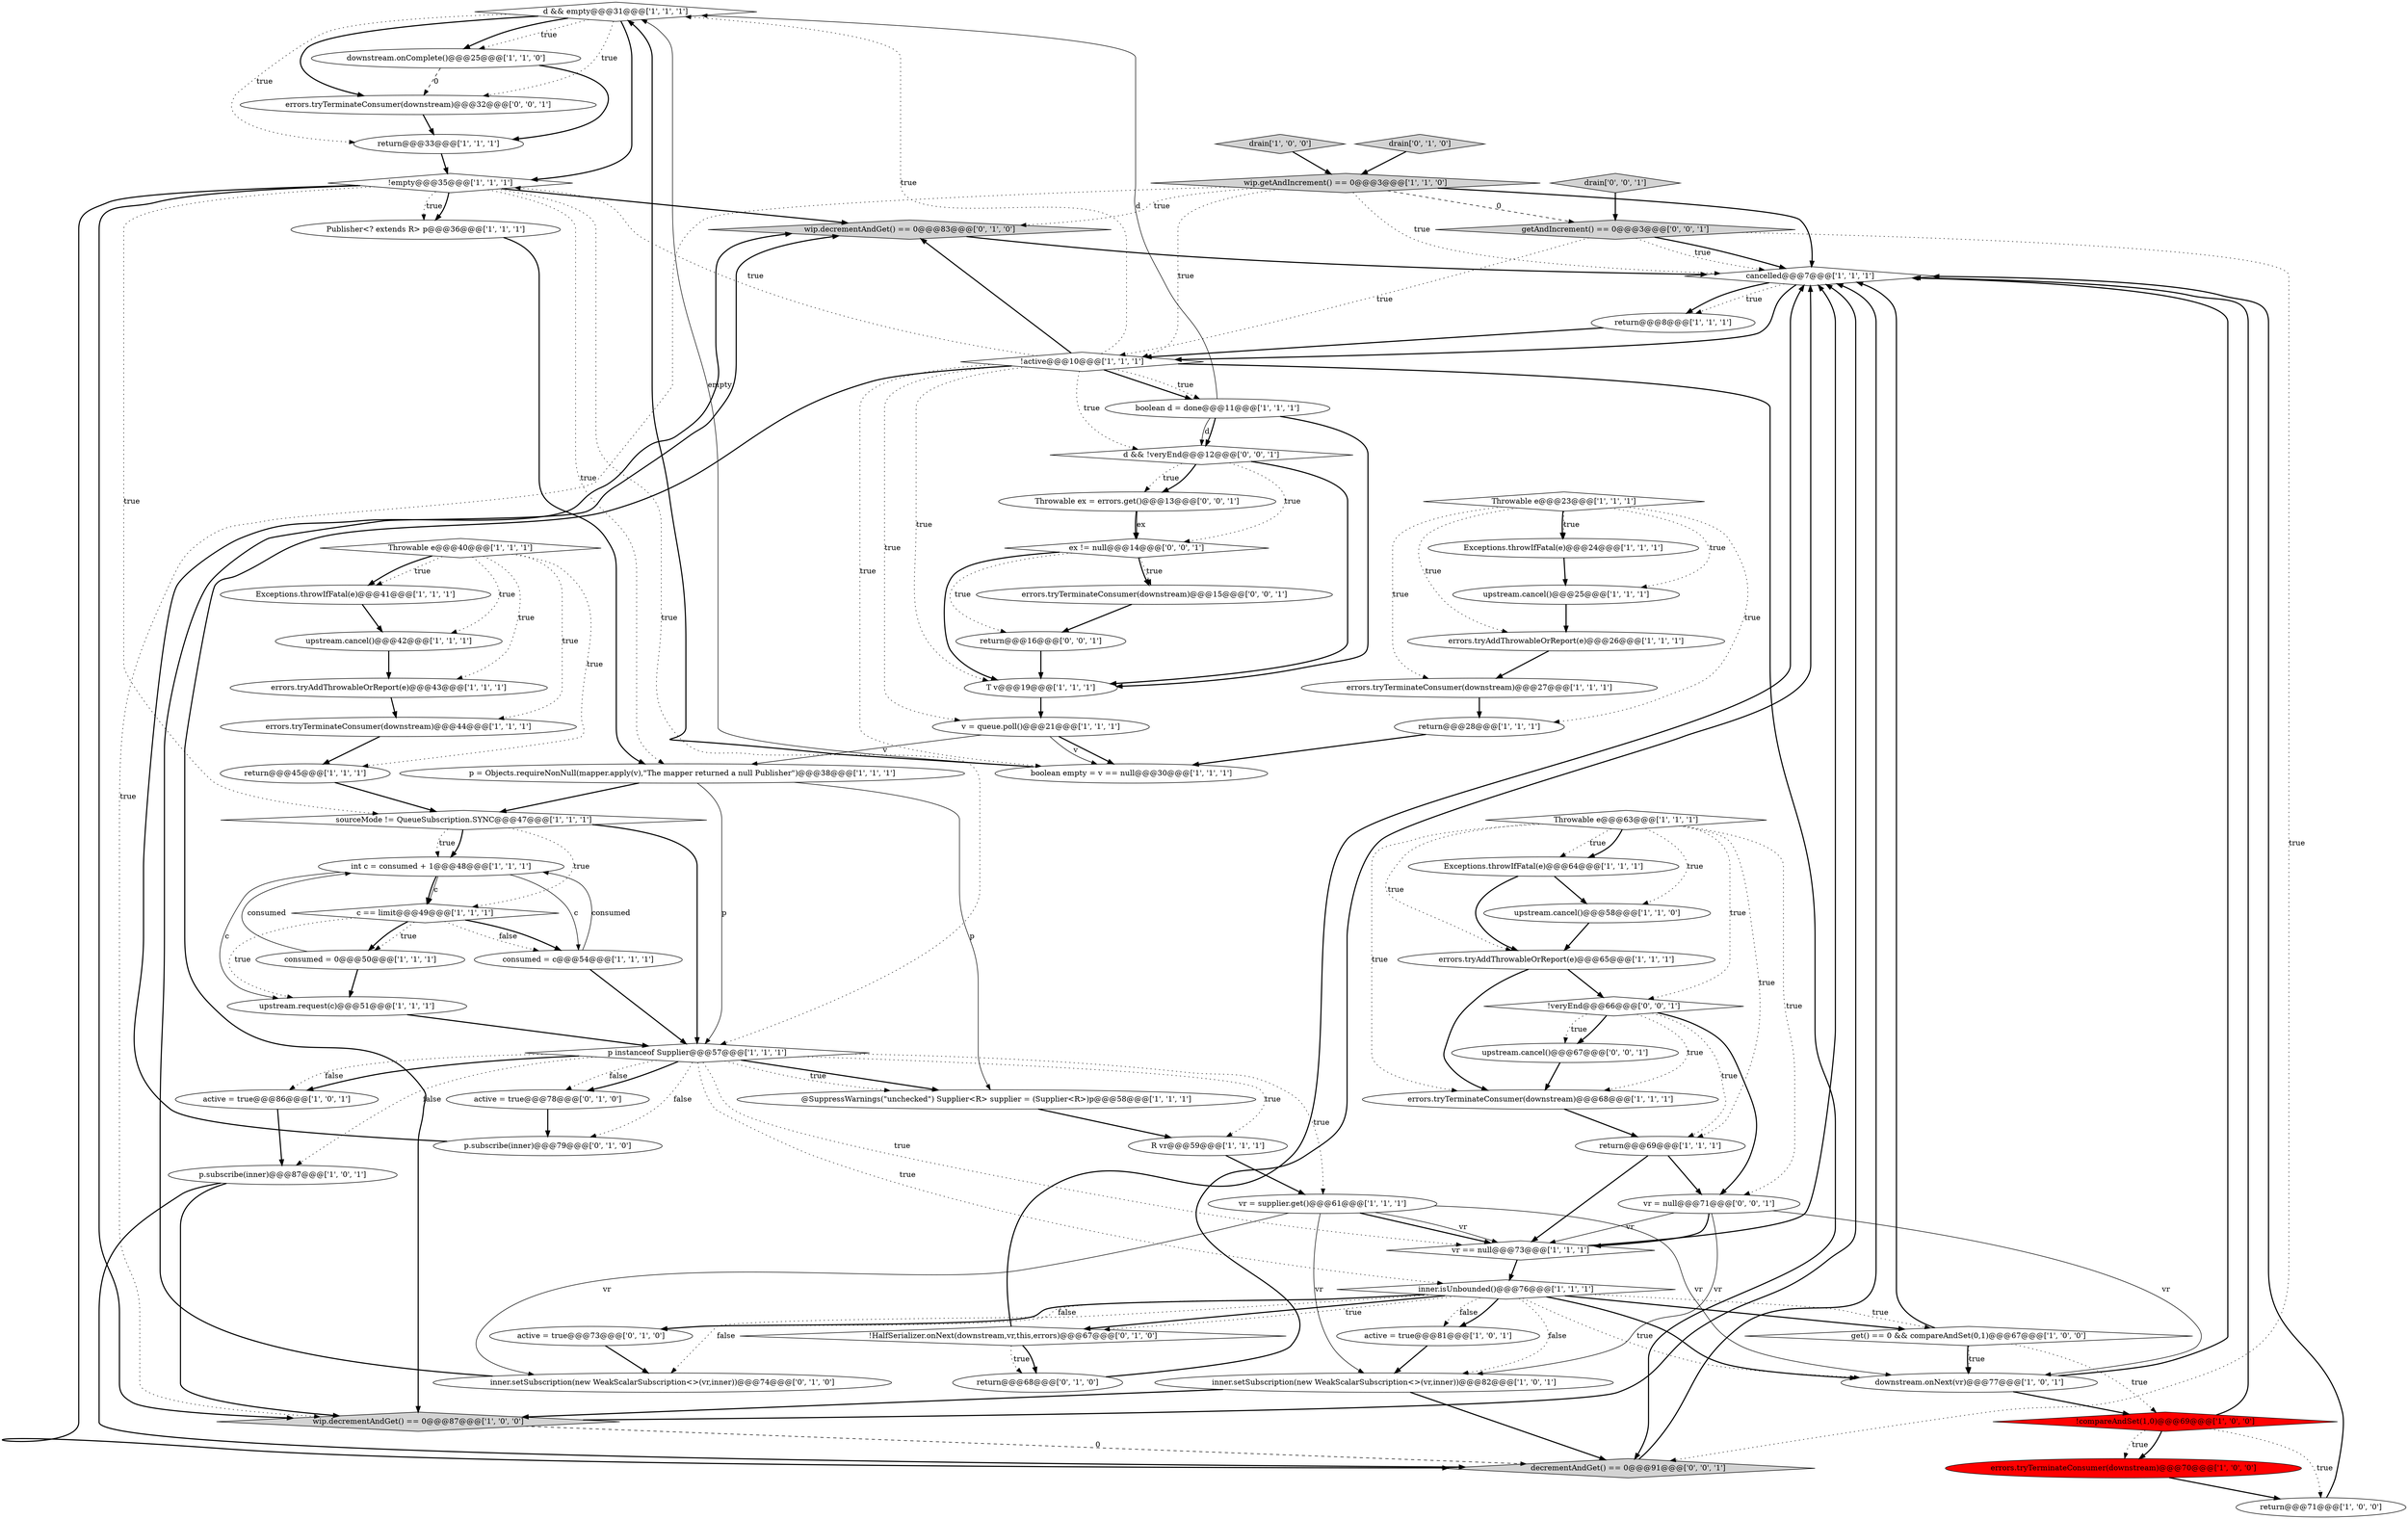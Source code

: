 digraph {
11 [style = filled, label = "d && empty@@@31@@@['1', '1', '1']", fillcolor = white, shape = diamond image = "AAA0AAABBB1BBB"];
55 [style = filled, label = "wip.decrementAndGet() == 0@@@83@@@['0', '1', '0']", fillcolor = lightgray, shape = diamond image = "AAA0AAABBB2BBB"];
23 [style = filled, label = "errors.tryAddThrowableOrReport(e)@@@26@@@['1', '1', '1']", fillcolor = white, shape = ellipse image = "AAA0AAABBB1BBB"];
39 [style = filled, label = "p = Objects.requireNonNull(mapper.apply(v),\"The mapper returned a null Publisher\")@@@38@@@['1', '1', '1']", fillcolor = white, shape = ellipse image = "AAA0AAABBB1BBB"];
12 [style = filled, label = "Exceptions.throwIfFatal(e)@@@41@@@['1', '1', '1']", fillcolor = white, shape = ellipse image = "AAA0AAABBB1BBB"];
73 [style = filled, label = "decrementAndGet() == 0@@@91@@@['0', '0', '1']", fillcolor = lightgray, shape = diamond image = "AAA0AAABBB3BBB"];
74 [style = filled, label = "upstream.cancel()@@@67@@@['0', '0', '1']", fillcolor = white, shape = ellipse image = "AAA0AAABBB3BBB"];
0 [style = filled, label = "return@@@45@@@['1', '1', '1']", fillcolor = white, shape = ellipse image = "AAA0AAABBB1BBB"];
31 [style = filled, label = "wip.decrementAndGet() == 0@@@87@@@['1', '0', '0']", fillcolor = lightgray, shape = diamond image = "AAA0AAABBB1BBB"];
33 [style = filled, label = "return@@@33@@@['1', '1', '1']", fillcolor = white, shape = ellipse image = "AAA0AAABBB1BBB"];
40 [style = filled, label = "int c = consumed + 1@@@48@@@['1', '1', '1']", fillcolor = white, shape = ellipse image = "AAA0AAABBB1BBB"];
24 [style = filled, label = "@SuppressWarnings(\"unchecked\") Supplier<R> supplier = (Supplier<R>)p@@@58@@@['1', '1', '1']", fillcolor = white, shape = ellipse image = "AAA0AAABBB1BBB"];
48 [style = filled, label = "Publisher<? extends R> p@@@36@@@['1', '1', '1']", fillcolor = white, shape = ellipse image = "AAA0AAABBB1BBB"];
53 [style = filled, label = "!compareAndSet(1,0)@@@69@@@['1', '0', '0']", fillcolor = red, shape = diamond image = "AAA1AAABBB1BBB"];
62 [style = filled, label = "active = true@@@73@@@['0', '1', '0']", fillcolor = white, shape = ellipse image = "AAA0AAABBB2BBB"];
65 [style = filled, label = "d && !veryEnd@@@12@@@['0', '0', '1']", fillcolor = white, shape = diamond image = "AAA0AAABBB3BBB"];
58 [style = filled, label = "p.subscribe(inner)@@@79@@@['0', '1', '0']", fillcolor = white, shape = ellipse image = "AAA0AAABBB2BBB"];
49 [style = filled, label = "v = queue.poll()@@@21@@@['1', '1', '1']", fillcolor = white, shape = ellipse image = "AAA0AAABBB1BBB"];
26 [style = filled, label = "Throwable e@@@63@@@['1', '1', '1']", fillcolor = white, shape = diamond image = "AAA0AAABBB1BBB"];
36 [style = filled, label = "consumed = c@@@54@@@['1', '1', '1']", fillcolor = white, shape = ellipse image = "AAA0AAABBB1BBB"];
56 [style = filled, label = "active = true@@@78@@@['0', '1', '0']", fillcolor = white, shape = ellipse image = "AAA0AAABBB2BBB"];
41 [style = filled, label = "Throwable e@@@40@@@['1', '1', '1']", fillcolor = white, shape = diamond image = "AAA0AAABBB1BBB"];
45 [style = filled, label = "errors.tryTerminateConsumer(downstream)@@@27@@@['1', '1', '1']", fillcolor = white, shape = ellipse image = "AAA0AAABBB1BBB"];
10 [style = filled, label = "return@@@71@@@['1', '0', '0']", fillcolor = white, shape = ellipse image = "AAA0AAABBB1BBB"];
70 [style = filled, label = "!veryEnd@@@66@@@['0', '0', '1']", fillcolor = white, shape = diamond image = "AAA0AAABBB3BBB"];
16 [style = filled, label = "R vr@@@59@@@['1', '1', '1']", fillcolor = white, shape = ellipse image = "AAA0AAABBB1BBB"];
32 [style = filled, label = "boolean d = done@@@11@@@['1', '1', '1']", fillcolor = white, shape = ellipse image = "AAA0AAABBB1BBB"];
9 [style = filled, label = "return@@@69@@@['1', '1', '1']", fillcolor = white, shape = ellipse image = "AAA0AAABBB1BBB"];
17 [style = filled, label = "c == limit@@@49@@@['1', '1', '1']", fillcolor = white, shape = diamond image = "AAA0AAABBB1BBB"];
13 [style = filled, label = "downstream.onComplete()@@@25@@@['1', '1', '0']", fillcolor = white, shape = ellipse image = "AAA0AAABBB1BBB"];
37 [style = filled, label = "vr == null@@@73@@@['1', '1', '1']", fillcolor = white, shape = diamond image = "AAA0AAABBB1BBB"];
35 [style = filled, label = "inner.setSubscription(new WeakScalarSubscription<>(vr,inner))@@@82@@@['1', '0', '1']", fillcolor = white, shape = ellipse image = "AAA0AAABBB1BBB"];
1 [style = filled, label = "consumed = 0@@@50@@@['1', '1', '1']", fillcolor = white, shape = ellipse image = "AAA0AAABBB1BBB"];
43 [style = filled, label = "upstream.cancel()@@@25@@@['1', '1', '1']", fillcolor = white, shape = ellipse image = "AAA0AAABBB1BBB"];
6 [style = filled, label = "drain['1', '0', '0']", fillcolor = lightgray, shape = diamond image = "AAA0AAABBB1BBB"];
50 [style = filled, label = "errors.tryAddThrowableOrReport(e)@@@65@@@['1', '1', '1']", fillcolor = white, shape = ellipse image = "AAA0AAABBB1BBB"];
51 [style = filled, label = "errors.tryAddThrowableOrReport(e)@@@43@@@['1', '1', '1']", fillcolor = white, shape = ellipse image = "AAA0AAABBB1BBB"];
5 [style = filled, label = "cancelled@@@7@@@['1', '1', '1']", fillcolor = white, shape = diamond image = "AAA0AAABBB1BBB"];
18 [style = filled, label = "T v@@@19@@@['1', '1', '1']", fillcolor = white, shape = ellipse image = "AAA0AAABBB1BBB"];
42 [style = filled, label = "boolean empty = v == null@@@30@@@['1', '1', '1']", fillcolor = white, shape = ellipse image = "AAA0AAABBB1BBB"];
71 [style = filled, label = "drain['0', '0', '1']", fillcolor = lightgray, shape = diamond image = "AAA0AAABBB3BBB"];
66 [style = filled, label = "errors.tryTerminateConsumer(downstream)@@@15@@@['0', '0', '1']", fillcolor = white, shape = ellipse image = "AAA0AAABBB3BBB"];
57 [style = filled, label = "inner.setSubscription(new WeakScalarSubscription<>(vr,inner))@@@74@@@['0', '1', '0']", fillcolor = white, shape = ellipse image = "AAA0AAABBB2BBB"];
69 [style = filled, label = "return@@@16@@@['0', '0', '1']", fillcolor = white, shape = ellipse image = "AAA0AAABBB3BBB"];
54 [style = filled, label = "return@@@28@@@['1', '1', '1']", fillcolor = white, shape = ellipse image = "AAA0AAABBB1BBB"];
59 [style = filled, label = "drain['0', '1', '0']", fillcolor = lightgray, shape = diamond image = "AAA0AAABBB2BBB"];
72 [style = filled, label = "Throwable ex = errors.get()@@@13@@@['0', '0', '1']", fillcolor = white, shape = ellipse image = "AAA0AAABBB3BBB"];
29 [style = filled, label = "errors.tryTerminateConsumer(downstream)@@@44@@@['1', '1', '1']", fillcolor = white, shape = ellipse image = "AAA0AAABBB1BBB"];
47 [style = filled, label = "errors.tryTerminateConsumer(downstream)@@@70@@@['1', '0', '0']", fillcolor = red, shape = ellipse image = "AAA1AAABBB1BBB"];
63 [style = filled, label = "vr = null@@@71@@@['0', '0', '1']", fillcolor = white, shape = ellipse image = "AAA0AAABBB3BBB"];
61 [style = filled, label = "!HalfSerializer.onNext(downstream,vr,this,errors)@@@67@@@['0', '1', '0']", fillcolor = white, shape = diamond image = "AAA0AAABBB2BBB"];
14 [style = filled, label = "get() == 0 && compareAndSet(0,1)@@@67@@@['1', '0', '0']", fillcolor = white, shape = diamond image = "AAA0AAABBB1BBB"];
20 [style = filled, label = "wip.getAndIncrement() == 0@@@3@@@['1', '1', '0']", fillcolor = lightgray, shape = diamond image = "AAA0AAABBB1BBB"];
15 [style = filled, label = "inner.isUnbounded()@@@76@@@['1', '1', '1']", fillcolor = white, shape = diamond image = "AAA0AAABBB1BBB"];
4 [style = filled, label = "downstream.onNext(vr)@@@77@@@['1', '0', '1']", fillcolor = white, shape = ellipse image = "AAA0AAABBB1BBB"];
25 [style = filled, label = "errors.tryTerminateConsumer(downstream)@@@68@@@['1', '1', '1']", fillcolor = white, shape = ellipse image = "AAA0AAABBB1BBB"];
30 [style = filled, label = "sourceMode != QueueSubscription.SYNC@@@47@@@['1', '1', '1']", fillcolor = white, shape = diamond image = "AAA0AAABBB1BBB"];
7 [style = filled, label = "Throwable e@@@23@@@['1', '1', '1']", fillcolor = white, shape = diamond image = "AAA0AAABBB1BBB"];
3 [style = filled, label = "Exceptions.throwIfFatal(e)@@@24@@@['1', '1', '1']", fillcolor = white, shape = ellipse image = "AAA0AAABBB1BBB"];
21 [style = filled, label = "upstream.cancel()@@@58@@@['1', '1', '0']", fillcolor = white, shape = ellipse image = "AAA0AAABBB1BBB"];
27 [style = filled, label = "!empty@@@35@@@['1', '1', '1']", fillcolor = white, shape = diamond image = "AAA0AAABBB1BBB"];
68 [style = filled, label = "errors.tryTerminateConsumer(downstream)@@@32@@@['0', '0', '1']", fillcolor = white, shape = ellipse image = "AAA0AAABBB3BBB"];
46 [style = filled, label = "vr = supplier.get()@@@61@@@['1', '1', '1']", fillcolor = white, shape = ellipse image = "AAA0AAABBB1BBB"];
60 [style = filled, label = "return@@@68@@@['0', '1', '0']", fillcolor = white, shape = ellipse image = "AAA0AAABBB2BBB"];
34 [style = filled, label = "active = true@@@86@@@['1', '0', '1']", fillcolor = white, shape = ellipse image = "AAA0AAABBB1BBB"];
44 [style = filled, label = "p.subscribe(inner)@@@87@@@['1', '0', '1']", fillcolor = white, shape = ellipse image = "AAA0AAABBB1BBB"];
38 [style = filled, label = "!active@@@10@@@['1', '1', '1']", fillcolor = white, shape = diamond image = "AAA0AAABBB1BBB"];
2 [style = filled, label = "active = true@@@81@@@['1', '0', '1']", fillcolor = white, shape = ellipse image = "AAA0AAABBB1BBB"];
22 [style = filled, label = "upstream.request(c)@@@51@@@['1', '1', '1']", fillcolor = white, shape = ellipse image = "AAA0AAABBB1BBB"];
64 [style = filled, label = "getAndIncrement() == 0@@@3@@@['0', '0', '1']", fillcolor = lightgray, shape = diamond image = "AAA0AAABBB3BBB"];
52 [style = filled, label = "Exceptions.throwIfFatal(e)@@@64@@@['1', '1', '1']", fillcolor = white, shape = ellipse image = "AAA0AAABBB1BBB"];
28 [style = filled, label = "upstream.cancel()@@@42@@@['1', '1', '1']", fillcolor = white, shape = ellipse image = "AAA0AAABBB1BBB"];
8 [style = filled, label = "p instanceof Supplier@@@57@@@['1', '1', '1']", fillcolor = white, shape = diamond image = "AAA0AAABBB1BBB"];
67 [style = filled, label = "ex != null@@@14@@@['0', '0', '1']", fillcolor = white, shape = diamond image = "AAA0AAABBB3BBB"];
19 [style = filled, label = "return@@@8@@@['1', '1', '1']", fillcolor = white, shape = ellipse image = "AAA0AAABBB1BBB"];
2->35 [style = bold, label=""];
0->30 [style = bold, label=""];
64->73 [style = dotted, label="true"];
7->54 [style = dotted, label="true"];
23->45 [style = bold, label=""];
4->53 [style = bold, label=""];
15->61 [style = bold, label=""];
5->19 [style = dotted, label="true"];
17->1 [style = dotted, label="true"];
17->36 [style = dotted, label="false"];
8->34 [style = dotted, label="false"];
26->50 [style = dotted, label="true"];
31->73 [style = dashed, label="0"];
8->16 [style = dotted, label="true"];
29->0 [style = bold, label=""];
53->47 [style = bold, label=""];
37->15 [style = bold, label=""];
47->10 [style = bold, label=""];
38->31 [style = bold, label=""];
14->53 [style = dotted, label="true"];
42->11 [style = solid, label="empty"];
5->38 [style = bold, label=""];
43->23 [style = bold, label=""];
38->73 [style = bold, label=""];
48->39 [style = bold, label=""];
9->37 [style = bold, label=""];
8->37 [style = dotted, label="true"];
9->63 [style = bold, label=""];
22->8 [style = bold, label=""];
17->36 [style = bold, label=""];
37->5 [style = bold, label=""];
27->73 [style = bold, label=""];
32->65 [style = solid, label="d"];
65->18 [style = bold, label=""];
18->49 [style = bold, label=""];
41->29 [style = dotted, label="true"];
53->47 [style = dotted, label="true"];
71->64 [style = bold, label=""];
20->31 [style = dotted, label="true"];
41->12 [style = dotted, label="true"];
26->52 [style = dotted, label="true"];
11->13 [style = bold, label=""];
41->51 [style = dotted, label="true"];
30->40 [style = bold, label=""];
36->40 [style = solid, label="consumed"];
32->18 [style = bold, label=""];
30->8 [style = bold, label=""];
69->18 [style = bold, label=""];
70->74 [style = bold, label=""];
52->21 [style = bold, label=""];
21->50 [style = bold, label=""];
38->55 [style = bold, label=""];
64->5 [style = dotted, label="true"];
11->33 [style = dotted, label="true"];
8->34 [style = bold, label=""];
35->31 [style = bold, label=""];
32->11 [style = solid, label="d"];
12->28 [style = bold, label=""];
67->18 [style = bold, label=""];
8->46 [style = dotted, label="true"];
57->55 [style = bold, label=""];
44->73 [style = bold, label=""];
8->56 [style = dotted, label="false"];
31->5 [style = bold, label=""];
50->70 [style = bold, label=""];
41->28 [style = dotted, label="true"];
61->60 [style = dotted, label="true"];
27->31 [style = bold, label=""];
27->8 [style = dotted, label="true"];
11->13 [style = dotted, label="true"];
15->14 [style = dotted, label="true"];
26->9 [style = dotted, label="true"];
55->5 [style = bold, label=""];
33->27 [style = bold, label=""];
46->37 [style = bold, label=""];
41->0 [style = dotted, label="true"];
38->32 [style = bold, label=""];
38->18 [style = dotted, label="true"];
66->69 [style = bold, label=""];
15->2 [style = dotted, label="false"];
20->5 [style = dotted, label="true"];
65->72 [style = dotted, label="true"];
56->58 [style = bold, label=""];
63->4 [style = solid, label="vr"];
40->36 [style = solid, label="c"];
7->23 [style = dotted, label="true"];
65->72 [style = bold, label=""];
65->67 [style = dotted, label="true"];
27->48 [style = dotted, label="true"];
38->65 [style = dotted, label="true"];
40->17 [style = bold, label=""];
63->37 [style = bold, label=""];
70->9 [style = dotted, label="true"];
14->4 [style = dotted, label="true"];
19->38 [style = bold, label=""];
15->35 [style = dotted, label="false"];
1->40 [style = solid, label="consumed"];
59->20 [style = bold, label=""];
11->68 [style = dotted, label="true"];
38->42 [style = dotted, label="true"];
14->4 [style = bold, label=""];
20->38 [style = dotted, label="true"];
8->24 [style = bold, label=""];
73->5 [style = bold, label=""];
7->45 [style = dotted, label="true"];
46->4 [style = solid, label="vr"];
46->35 [style = solid, label="vr"];
27->39 [style = dotted, label="true"];
8->44 [style = dotted, label="false"];
17->1 [style = bold, label=""];
15->14 [style = bold, label=""];
67->66 [style = bold, label=""];
35->73 [style = bold, label=""];
38->27 [style = dotted, label="true"];
25->9 [style = bold, label=""];
40->22 [style = solid, label="c"];
63->37 [style = solid, label="vr"];
8->15 [style = dotted, label="true"];
38->32 [style = dotted, label="true"];
38->49 [style = dotted, label="true"];
53->10 [style = dotted, label="true"];
67->66 [style = dotted, label="true"];
8->24 [style = dotted, label="true"];
20->55 [style = dotted, label="true"];
74->25 [style = bold, label=""];
54->42 [style = bold, label=""];
70->25 [style = dotted, label="true"];
60->5 [style = bold, label=""];
51->29 [style = bold, label=""];
6->20 [style = bold, label=""];
5->19 [style = bold, label=""];
26->52 [style = bold, label=""];
13->68 [style = dashed, label="0"];
10->5 [style = bold, label=""];
27->55 [style = bold, label=""];
42->11 [style = bold, label=""];
72->67 [style = solid, label="ex"];
46->37 [style = solid, label="vr"];
34->44 [style = bold, label=""];
40->17 [style = solid, label="c"];
36->8 [style = bold, label=""];
17->22 [style = dotted, label="true"];
52->50 [style = bold, label=""];
67->69 [style = dotted, label="true"];
41->12 [style = bold, label=""];
30->17 [style = dotted, label="true"];
4->5 [style = bold, label=""];
44->31 [style = bold, label=""];
15->61 [style = dotted, label="true"];
14->5 [style = bold, label=""];
16->46 [style = bold, label=""];
49->42 [style = bold, label=""];
15->57 [style = dotted, label="false"];
15->2 [style = bold, label=""];
8->56 [style = bold, label=""];
61->60 [style = bold, label=""];
61->5 [style = bold, label=""];
46->57 [style = solid, label="vr"];
53->5 [style = bold, label=""];
26->25 [style = dotted, label="true"];
11->68 [style = bold, label=""];
68->33 [style = bold, label=""];
20->64 [style = dashed, label="0"];
39->24 [style = solid, label="p"];
70->63 [style = bold, label=""];
15->62 [style = bold, label=""];
58->55 [style = bold, label=""];
32->65 [style = bold, label=""];
28->51 [style = bold, label=""];
62->57 [style = bold, label=""];
30->40 [style = dotted, label="true"];
38->11 [style = dotted, label="true"];
15->4 [style = dotted, label="true"];
7->3 [style = bold, label=""];
20->5 [style = bold, label=""];
50->25 [style = bold, label=""];
1->22 [style = bold, label=""];
45->54 [style = bold, label=""];
39->30 [style = bold, label=""];
49->42 [style = solid, label="v"];
24->16 [style = bold, label=""];
27->30 [style = dotted, label="true"];
15->62 [style = dotted, label="false"];
26->70 [style = dotted, label="true"];
49->39 [style = solid, label="v"];
7->3 [style = dotted, label="true"];
26->21 [style = dotted, label="true"];
8->58 [style = dotted, label="false"];
70->74 [style = dotted, label="true"];
27->48 [style = bold, label=""];
72->67 [style = bold, label=""];
15->4 [style = bold, label=""];
63->35 [style = solid, label="vr"];
39->8 [style = solid, label="p"];
26->63 [style = dotted, label="true"];
64->38 [style = dotted, label="true"];
3->43 [style = bold, label=""];
13->33 [style = bold, label=""];
7->43 [style = dotted, label="true"];
11->27 [style = bold, label=""];
64->5 [style = bold, label=""];
}
